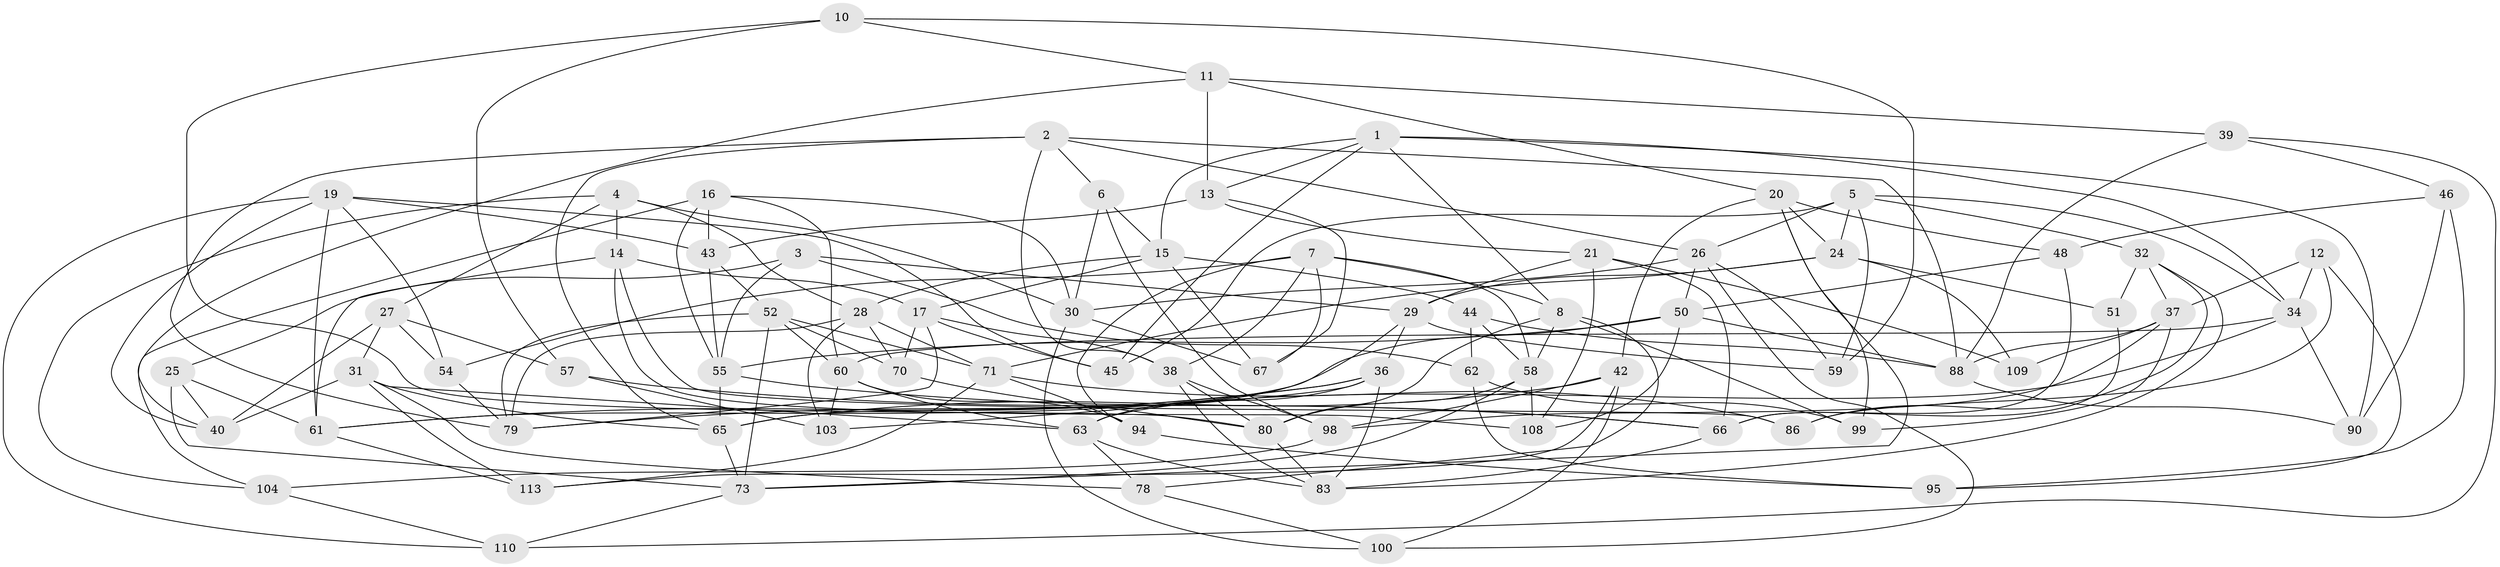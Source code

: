 // Generated by graph-tools (version 1.1) at 2025/52/02/27/25 19:52:31]
// undirected, 76 vertices, 191 edges
graph export_dot {
graph [start="1"]
  node [color=gray90,style=filled];
  1 [super="+18"];
  2 [super="+97"];
  3;
  4 [super="+22"];
  5 [super="+89"];
  6;
  7 [super="+9"];
  8 [super="+81"];
  10;
  11 [super="+77"];
  12;
  13 [super="+64"];
  14 [super="+122"];
  15 [super="+74"];
  16 [super="+35"];
  17 [super="+23"];
  19 [super="+49"];
  20 [super="+76"];
  21 [super="+72"];
  24 [super="+69"];
  25;
  26 [super="+41"];
  27 [super="+92"];
  28 [super="+56"];
  29 [super="+33"];
  30 [super="+53"];
  31 [super="+118"];
  32 [super="+91"];
  34 [super="+75"];
  36 [super="+87"];
  37 [super="+47"];
  38 [super="+84"];
  39;
  40 [super="+82"];
  42 [super="+117"];
  43 [super="+107"];
  44;
  45;
  46;
  48;
  50 [super="+115"];
  51;
  52 [super="+101"];
  54;
  55 [super="+112"];
  57;
  58 [super="+105"];
  59;
  60 [super="+68"];
  61 [super="+106"];
  62;
  63 [super="+85"];
  65 [super="+120"];
  66 [super="+102"];
  67;
  70;
  71 [super="+114"];
  73 [super="+93"];
  78;
  79 [super="+96"];
  80 [super="+119"];
  83 [super="+121"];
  86;
  88 [super="+111"];
  90;
  94;
  95;
  98 [super="+116"];
  99;
  100;
  103;
  104;
  108;
  109;
  110;
  113;
  1 -- 13;
  1 -- 90;
  1 -- 15;
  1 -- 8;
  1 -- 45;
  1 -- 34;
  2 -- 6;
  2 -- 65;
  2 -- 26;
  2 -- 88;
  2 -- 38;
  2 -- 79;
  3 -- 55;
  3 -- 25;
  3 -- 62;
  3 -- 29;
  4 -- 27;
  4 -- 104;
  4 -- 30;
  4 -- 28;
  4 -- 14 [weight=2];
  5 -- 24;
  5 -- 34;
  5 -- 32;
  5 -- 26;
  5 -- 59;
  5 -- 45;
  6 -- 98;
  6 -- 15;
  6 -- 30;
  7 -- 67;
  7 -- 38;
  7 -- 54;
  7 -- 58;
  7 -- 94;
  7 -- 8;
  8 -- 78;
  8 -- 58;
  8 -- 99;
  8 -- 80;
  10 -- 80;
  10 -- 57;
  10 -- 59;
  10 -- 11;
  11 -- 20;
  11 -- 39;
  11 -- 40;
  11 -- 13 [weight=2];
  12 -- 86;
  12 -- 95;
  12 -- 37;
  12 -- 34;
  13 -- 67;
  13 -- 43;
  13 -- 21;
  14 -- 108;
  14 -- 86;
  14 -- 61;
  14 -- 17;
  15 -- 44;
  15 -- 17;
  15 -- 67;
  15 -- 28;
  16 -- 30;
  16 -- 55;
  16 -- 43 [weight=2];
  16 -- 104;
  16 -- 60;
  17 -- 38;
  17 -- 70;
  17 -- 45;
  17 -- 79;
  19 -- 54;
  19 -- 40;
  19 -- 61;
  19 -- 45;
  19 -- 110;
  19 -- 43;
  20 -- 24;
  20 -- 48;
  20 -- 42;
  20 -- 99;
  20 -- 73;
  21 -- 108;
  21 -- 109 [weight=2];
  21 -- 66;
  21 -- 29;
  24 -- 109;
  24 -- 51;
  24 -- 29;
  24 -- 71;
  25 -- 73;
  25 -- 40;
  25 -- 61;
  26 -- 30;
  26 -- 59;
  26 -- 100;
  26 -- 50;
  27 -- 54;
  27 -- 40 [weight=2];
  27 -- 57;
  27 -- 31;
  28 -- 103;
  28 -- 79;
  28 -- 71;
  28 -- 70;
  29 -- 59;
  29 -- 65;
  29 -- 36;
  30 -- 67;
  30 -- 100;
  31 -- 113;
  31 -- 40;
  31 -- 65;
  31 -- 63;
  31 -- 78;
  32 -- 86;
  32 -- 51 [weight=2];
  32 -- 83;
  32 -- 37;
  34 -- 90;
  34 -- 60;
  34 -- 63;
  36 -- 61;
  36 -- 79;
  36 -- 63;
  36 -- 83;
  36 -- 103;
  37 -- 88;
  37 -- 98;
  37 -- 109;
  37 -- 99;
  38 -- 80;
  38 -- 98;
  38 -- 83;
  39 -- 110;
  39 -- 46;
  39 -- 88;
  42 -- 100;
  42 -- 65;
  42 -- 113;
  42 -- 98 [weight=2];
  43 -- 55;
  43 -- 52;
  44 -- 62;
  44 -- 58;
  44 -- 88;
  46 -- 48;
  46 -- 90;
  46 -- 95;
  48 -- 50;
  48 -- 66;
  50 -- 108;
  50 -- 61;
  50 -- 88;
  50 -- 55;
  51 -- 66;
  52 -- 79;
  52 -- 60;
  52 -- 71;
  52 -- 70;
  52 -- 73;
  54 -- 79;
  55 -- 66;
  55 -- 65;
  57 -- 103;
  57 -- 66;
  58 -- 73;
  58 -- 80;
  58 -- 108;
  60 -- 94;
  60 -- 103;
  60 -- 63;
  61 -- 113;
  62 -- 95;
  62 -- 99;
  63 -- 83;
  63 -- 78;
  65 -- 73;
  66 -- 83;
  70 -- 80;
  71 -- 113;
  71 -- 94;
  71 -- 86;
  73 -- 110;
  78 -- 100;
  80 -- 83;
  88 -- 90;
  94 -- 95;
  98 -- 104;
  104 -- 110;
}
